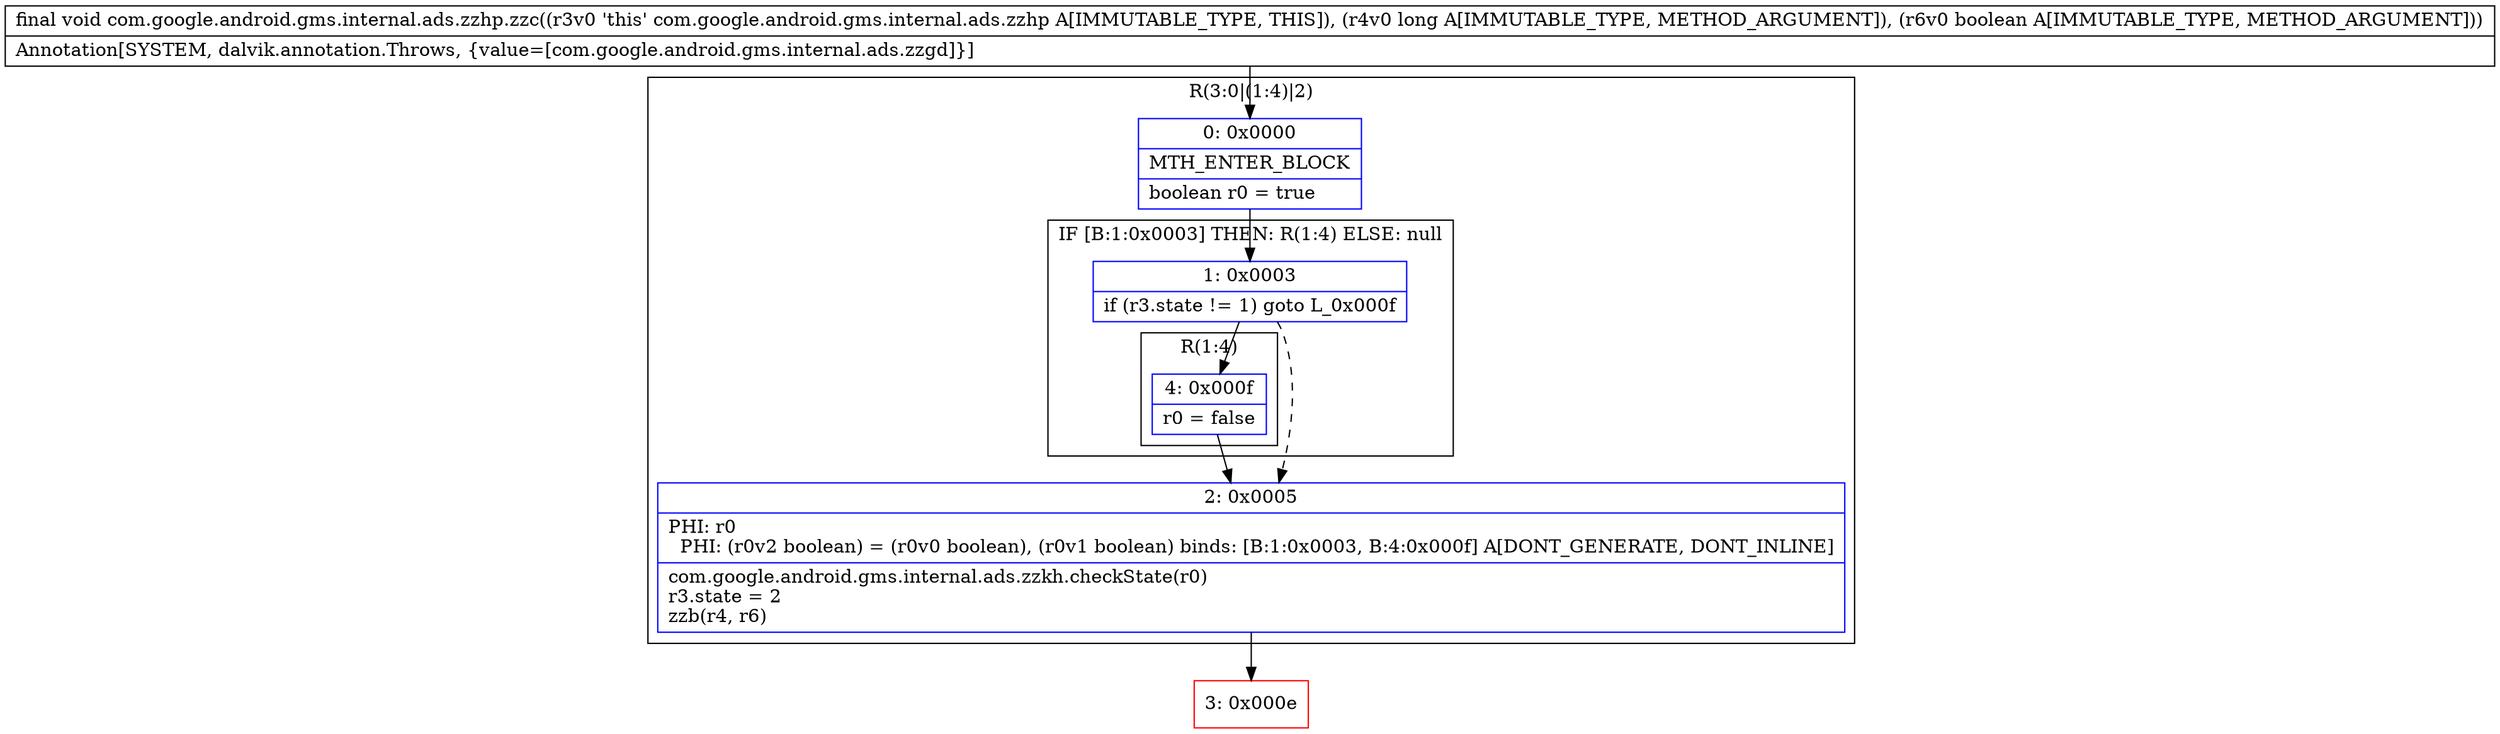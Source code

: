 digraph "CFG forcom.google.android.gms.internal.ads.zzhp.zzc(JZ)V" {
subgraph cluster_Region_907438205 {
label = "R(3:0|(1:4)|2)";
node [shape=record,color=blue];
Node_0 [shape=record,label="{0\:\ 0x0000|MTH_ENTER_BLOCK\l|boolean r0 = true\l}"];
subgraph cluster_IfRegion_2118466540 {
label = "IF [B:1:0x0003] THEN: R(1:4) ELSE: null";
node [shape=record,color=blue];
Node_1 [shape=record,label="{1\:\ 0x0003|if (r3.state != 1) goto L_0x000f\l}"];
subgraph cluster_Region_1576451228 {
label = "R(1:4)";
node [shape=record,color=blue];
Node_4 [shape=record,label="{4\:\ 0x000f|r0 = false\l}"];
}
}
Node_2 [shape=record,label="{2\:\ 0x0005|PHI: r0 \l  PHI: (r0v2 boolean) = (r0v0 boolean), (r0v1 boolean) binds: [B:1:0x0003, B:4:0x000f] A[DONT_GENERATE, DONT_INLINE]\l|com.google.android.gms.internal.ads.zzkh.checkState(r0)\lr3.state = 2\lzzb(r4, r6)\l}"];
}
Node_3 [shape=record,color=red,label="{3\:\ 0x000e}"];
MethodNode[shape=record,label="{final void com.google.android.gms.internal.ads.zzhp.zzc((r3v0 'this' com.google.android.gms.internal.ads.zzhp A[IMMUTABLE_TYPE, THIS]), (r4v0 long A[IMMUTABLE_TYPE, METHOD_ARGUMENT]), (r6v0 boolean A[IMMUTABLE_TYPE, METHOD_ARGUMENT]))  | Annotation[SYSTEM, dalvik.annotation.Throws, \{value=[com.google.android.gms.internal.ads.zzgd]\}]\l}"];
MethodNode -> Node_0;
Node_0 -> Node_1;
Node_1 -> Node_2[style=dashed];
Node_1 -> Node_4;
Node_4 -> Node_2;
Node_2 -> Node_3;
}

